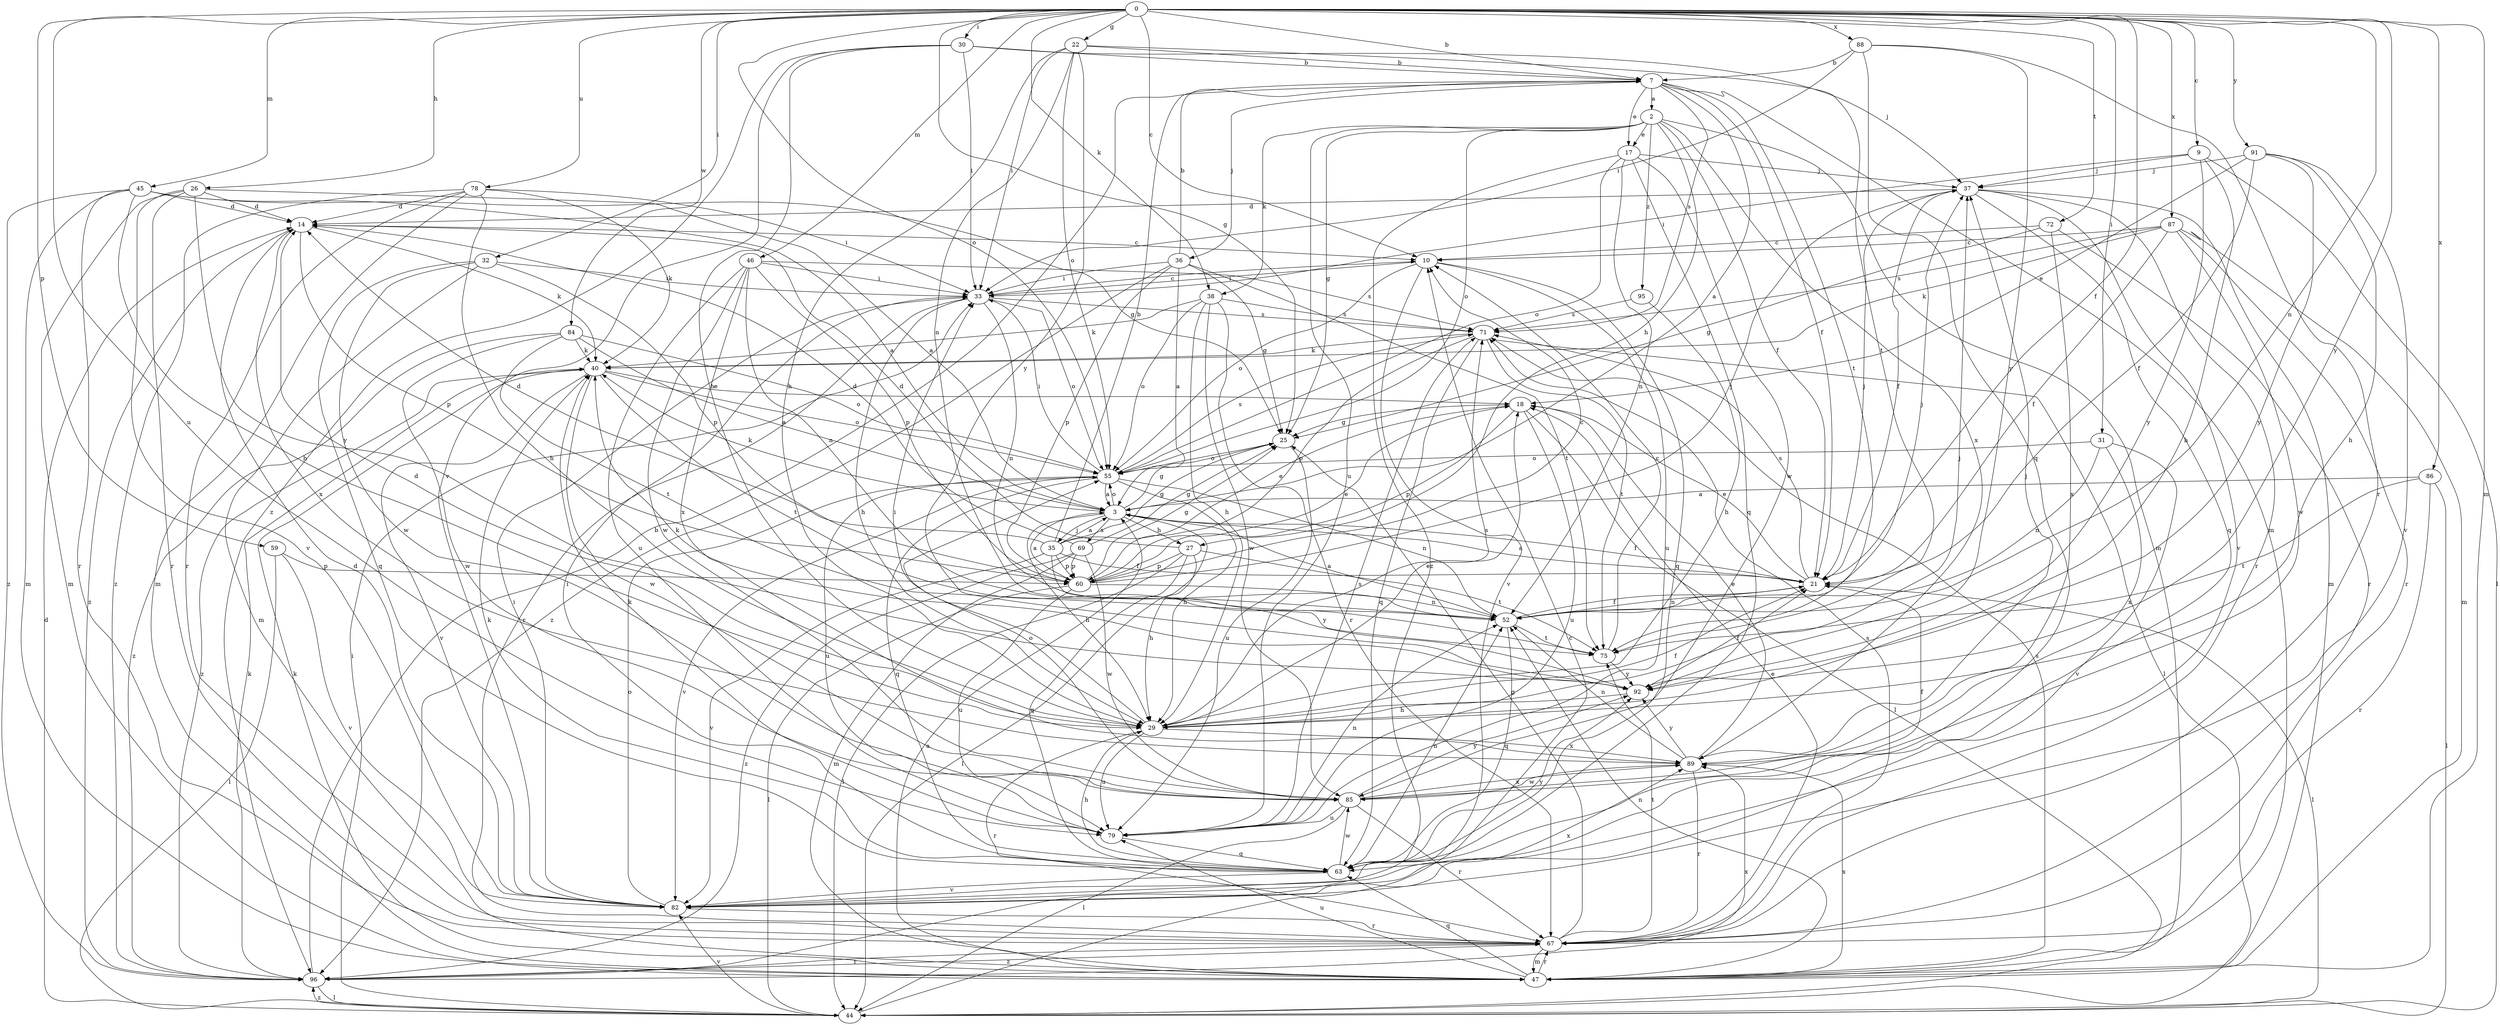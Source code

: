 strict digraph  {
0;
2;
3;
7;
9;
10;
14;
17;
18;
21;
22;
25;
26;
27;
29;
30;
31;
32;
33;
35;
36;
37;
38;
40;
44;
45;
46;
47;
52;
55;
59;
60;
63;
67;
69;
71;
72;
75;
78;
79;
82;
84;
85;
86;
87;
88;
89;
91;
92;
95;
96;
0 -> 7  [label=b];
0 -> 9  [label=c];
0 -> 10  [label=c];
0 -> 21  [label=f];
0 -> 22  [label=g];
0 -> 25  [label=g];
0 -> 26  [label=h];
0 -> 30  [label=i];
0 -> 31  [label=i];
0 -> 32  [label=i];
0 -> 38  [label=k];
0 -> 45  [label=m];
0 -> 46  [label=m];
0 -> 47  [label=m];
0 -> 52  [label=n];
0 -> 55  [label=o];
0 -> 59  [label=p];
0 -> 72  [label=t];
0 -> 78  [label=u];
0 -> 79  [label=u];
0 -> 84  [label=w];
0 -> 86  [label=x];
0 -> 87  [label=x];
0 -> 88  [label=x];
0 -> 91  [label=y];
0 -> 92  [label=y];
2 -> 17  [label=e];
2 -> 21  [label=f];
2 -> 25  [label=g];
2 -> 27  [label=h];
2 -> 38  [label=k];
2 -> 47  [label=m];
2 -> 55  [label=o];
2 -> 79  [label=u];
2 -> 89  [label=x];
2 -> 95  [label=z];
3 -> 21  [label=f];
3 -> 25  [label=g];
3 -> 27  [label=h];
3 -> 29  [label=h];
3 -> 35  [label=j];
3 -> 40  [label=k];
3 -> 44  [label=l];
3 -> 55  [label=o];
3 -> 69  [label=s];
7 -> 2  [label=a];
7 -> 3  [label=a];
7 -> 17  [label=e];
7 -> 21  [label=f];
7 -> 36  [label=j];
7 -> 47  [label=m];
7 -> 71  [label=s];
7 -> 75  [label=t];
9 -> 29  [label=h];
9 -> 33  [label=i];
9 -> 37  [label=j];
9 -> 44  [label=l];
9 -> 92  [label=y];
10 -> 33  [label=i];
10 -> 55  [label=o];
10 -> 63  [label=q];
10 -> 79  [label=u];
10 -> 82  [label=v];
14 -> 10  [label=c];
14 -> 40  [label=k];
14 -> 60  [label=p];
14 -> 89  [label=x];
14 -> 96  [label=z];
17 -> 37  [label=j];
17 -> 52  [label=n];
17 -> 55  [label=o];
17 -> 63  [label=q];
17 -> 85  [label=w];
17 -> 96  [label=z];
18 -> 25  [label=g];
18 -> 44  [label=l];
18 -> 60  [label=p];
18 -> 79  [label=u];
21 -> 3  [label=a];
21 -> 18  [label=e];
21 -> 37  [label=j];
21 -> 44  [label=l];
21 -> 52  [label=n];
21 -> 71  [label=s];
22 -> 7  [label=b];
22 -> 29  [label=h];
22 -> 33  [label=i];
22 -> 52  [label=n];
22 -> 55  [label=o];
22 -> 75  [label=t];
22 -> 92  [label=y];
25 -> 55  [label=o];
25 -> 79  [label=u];
26 -> 3  [label=a];
26 -> 14  [label=d];
26 -> 47  [label=m];
26 -> 67  [label=r];
26 -> 82  [label=v];
26 -> 92  [label=y];
27 -> 14  [label=d];
27 -> 29  [label=h];
27 -> 44  [label=l];
27 -> 60  [label=p];
27 -> 63  [label=q];
27 -> 75  [label=t];
29 -> 14  [label=d];
29 -> 18  [label=e];
29 -> 21  [label=f];
29 -> 33  [label=i];
29 -> 37  [label=j];
29 -> 67  [label=r];
29 -> 71  [label=s];
29 -> 79  [label=u];
29 -> 89  [label=x];
30 -> 7  [label=b];
30 -> 29  [label=h];
30 -> 33  [label=i];
30 -> 37  [label=j];
30 -> 82  [label=v];
30 -> 96  [label=z];
31 -> 52  [label=n];
31 -> 55  [label=o];
31 -> 82  [label=v];
31 -> 89  [label=x];
32 -> 33  [label=i];
32 -> 47  [label=m];
32 -> 60  [label=p];
32 -> 63  [label=q];
32 -> 85  [label=w];
33 -> 10  [label=c];
33 -> 29  [label=h];
33 -> 52  [label=n];
33 -> 55  [label=o];
33 -> 67  [label=r];
33 -> 71  [label=s];
35 -> 3  [label=a];
35 -> 7  [label=b];
35 -> 14  [label=d];
35 -> 18  [label=e];
35 -> 21  [label=f];
35 -> 25  [label=g];
35 -> 60  [label=p];
35 -> 82  [label=v];
35 -> 92  [label=y];
36 -> 3  [label=a];
36 -> 7  [label=b];
36 -> 25  [label=g];
36 -> 33  [label=i];
36 -> 60  [label=p];
36 -> 75  [label=t];
36 -> 96  [label=z];
37 -> 14  [label=d];
37 -> 21  [label=f];
37 -> 47  [label=m];
37 -> 63  [label=q];
37 -> 67  [label=r];
37 -> 82  [label=v];
38 -> 29  [label=h];
38 -> 40  [label=k];
38 -> 55  [label=o];
38 -> 67  [label=r];
38 -> 71  [label=s];
38 -> 85  [label=w];
40 -> 18  [label=e];
40 -> 55  [label=o];
40 -> 75  [label=t];
40 -> 82  [label=v];
40 -> 85  [label=w];
40 -> 96  [label=z];
44 -> 10  [label=c];
44 -> 14  [label=d];
44 -> 33  [label=i];
44 -> 82  [label=v];
44 -> 96  [label=z];
45 -> 3  [label=a];
45 -> 14  [label=d];
45 -> 25  [label=g];
45 -> 29  [label=h];
45 -> 47  [label=m];
45 -> 67  [label=r];
45 -> 96  [label=z];
46 -> 33  [label=i];
46 -> 52  [label=n];
46 -> 60  [label=p];
46 -> 71  [label=s];
46 -> 79  [label=u];
46 -> 85  [label=w];
46 -> 89  [label=x];
47 -> 3  [label=a];
47 -> 40  [label=k];
47 -> 52  [label=n];
47 -> 63  [label=q];
47 -> 67  [label=r];
47 -> 71  [label=s];
47 -> 79  [label=u];
47 -> 89  [label=x];
52 -> 3  [label=a];
52 -> 21  [label=f];
52 -> 37  [label=j];
52 -> 63  [label=q];
52 -> 75  [label=t];
55 -> 3  [label=a];
55 -> 29  [label=h];
55 -> 33  [label=i];
55 -> 52  [label=n];
55 -> 63  [label=q];
55 -> 71  [label=s];
55 -> 79  [label=u];
55 -> 82  [label=v];
59 -> 44  [label=l];
59 -> 60  [label=p];
59 -> 82  [label=v];
60 -> 3  [label=a];
60 -> 10  [label=c];
60 -> 18  [label=e];
60 -> 25  [label=g];
60 -> 37  [label=j];
60 -> 44  [label=l];
60 -> 52  [label=n];
60 -> 79  [label=u];
63 -> 29  [label=h];
63 -> 33  [label=i];
63 -> 40  [label=k];
63 -> 52  [label=n];
63 -> 82  [label=v];
63 -> 85  [label=w];
63 -> 92  [label=y];
67 -> 18  [label=e];
67 -> 25  [label=g];
67 -> 47  [label=m];
67 -> 71  [label=s];
67 -> 75  [label=t];
67 -> 96  [label=z];
69 -> 14  [label=d];
69 -> 25  [label=g];
69 -> 47  [label=m];
69 -> 60  [label=p];
69 -> 85  [label=w];
69 -> 96  [label=z];
71 -> 40  [label=k];
71 -> 44  [label=l];
71 -> 60  [label=p];
71 -> 63  [label=q];
71 -> 75  [label=t];
72 -> 10  [label=c];
72 -> 25  [label=g];
72 -> 67  [label=r];
72 -> 89  [label=x];
75 -> 10  [label=c];
75 -> 92  [label=y];
78 -> 14  [label=d];
78 -> 29  [label=h];
78 -> 33  [label=i];
78 -> 40  [label=k];
78 -> 47  [label=m];
78 -> 67  [label=r];
78 -> 96  [label=z];
79 -> 40  [label=k];
79 -> 52  [label=n];
79 -> 63  [label=q];
79 -> 71  [label=s];
82 -> 14  [label=d];
82 -> 33  [label=i];
82 -> 55  [label=o];
82 -> 67  [label=r];
82 -> 89  [label=x];
84 -> 3  [label=a];
84 -> 40  [label=k];
84 -> 55  [label=o];
84 -> 75  [label=t];
84 -> 85  [label=w];
84 -> 96  [label=z];
85 -> 21  [label=f];
85 -> 44  [label=l];
85 -> 55  [label=o];
85 -> 67  [label=r];
85 -> 79  [label=u];
85 -> 89  [label=x];
85 -> 92  [label=y];
86 -> 3  [label=a];
86 -> 44  [label=l];
86 -> 67  [label=r];
86 -> 75  [label=t];
87 -> 10  [label=c];
87 -> 21  [label=f];
87 -> 40  [label=k];
87 -> 47  [label=m];
87 -> 67  [label=r];
87 -> 71  [label=s];
87 -> 85  [label=w];
88 -> 7  [label=b];
88 -> 33  [label=i];
88 -> 63  [label=q];
88 -> 67  [label=r];
88 -> 92  [label=y];
89 -> 18  [label=e];
89 -> 37  [label=j];
89 -> 52  [label=n];
89 -> 67  [label=r];
89 -> 85  [label=w];
89 -> 92  [label=y];
91 -> 18  [label=e];
91 -> 21  [label=f];
91 -> 29  [label=h];
91 -> 37  [label=j];
91 -> 82  [label=v];
91 -> 92  [label=y];
92 -> 21  [label=f];
92 -> 29  [label=h];
92 -> 40  [label=k];
95 -> 29  [label=h];
95 -> 71  [label=s];
96 -> 7  [label=b];
96 -> 40  [label=k];
96 -> 44  [label=l];
96 -> 67  [label=r];
96 -> 89  [label=x];
}
